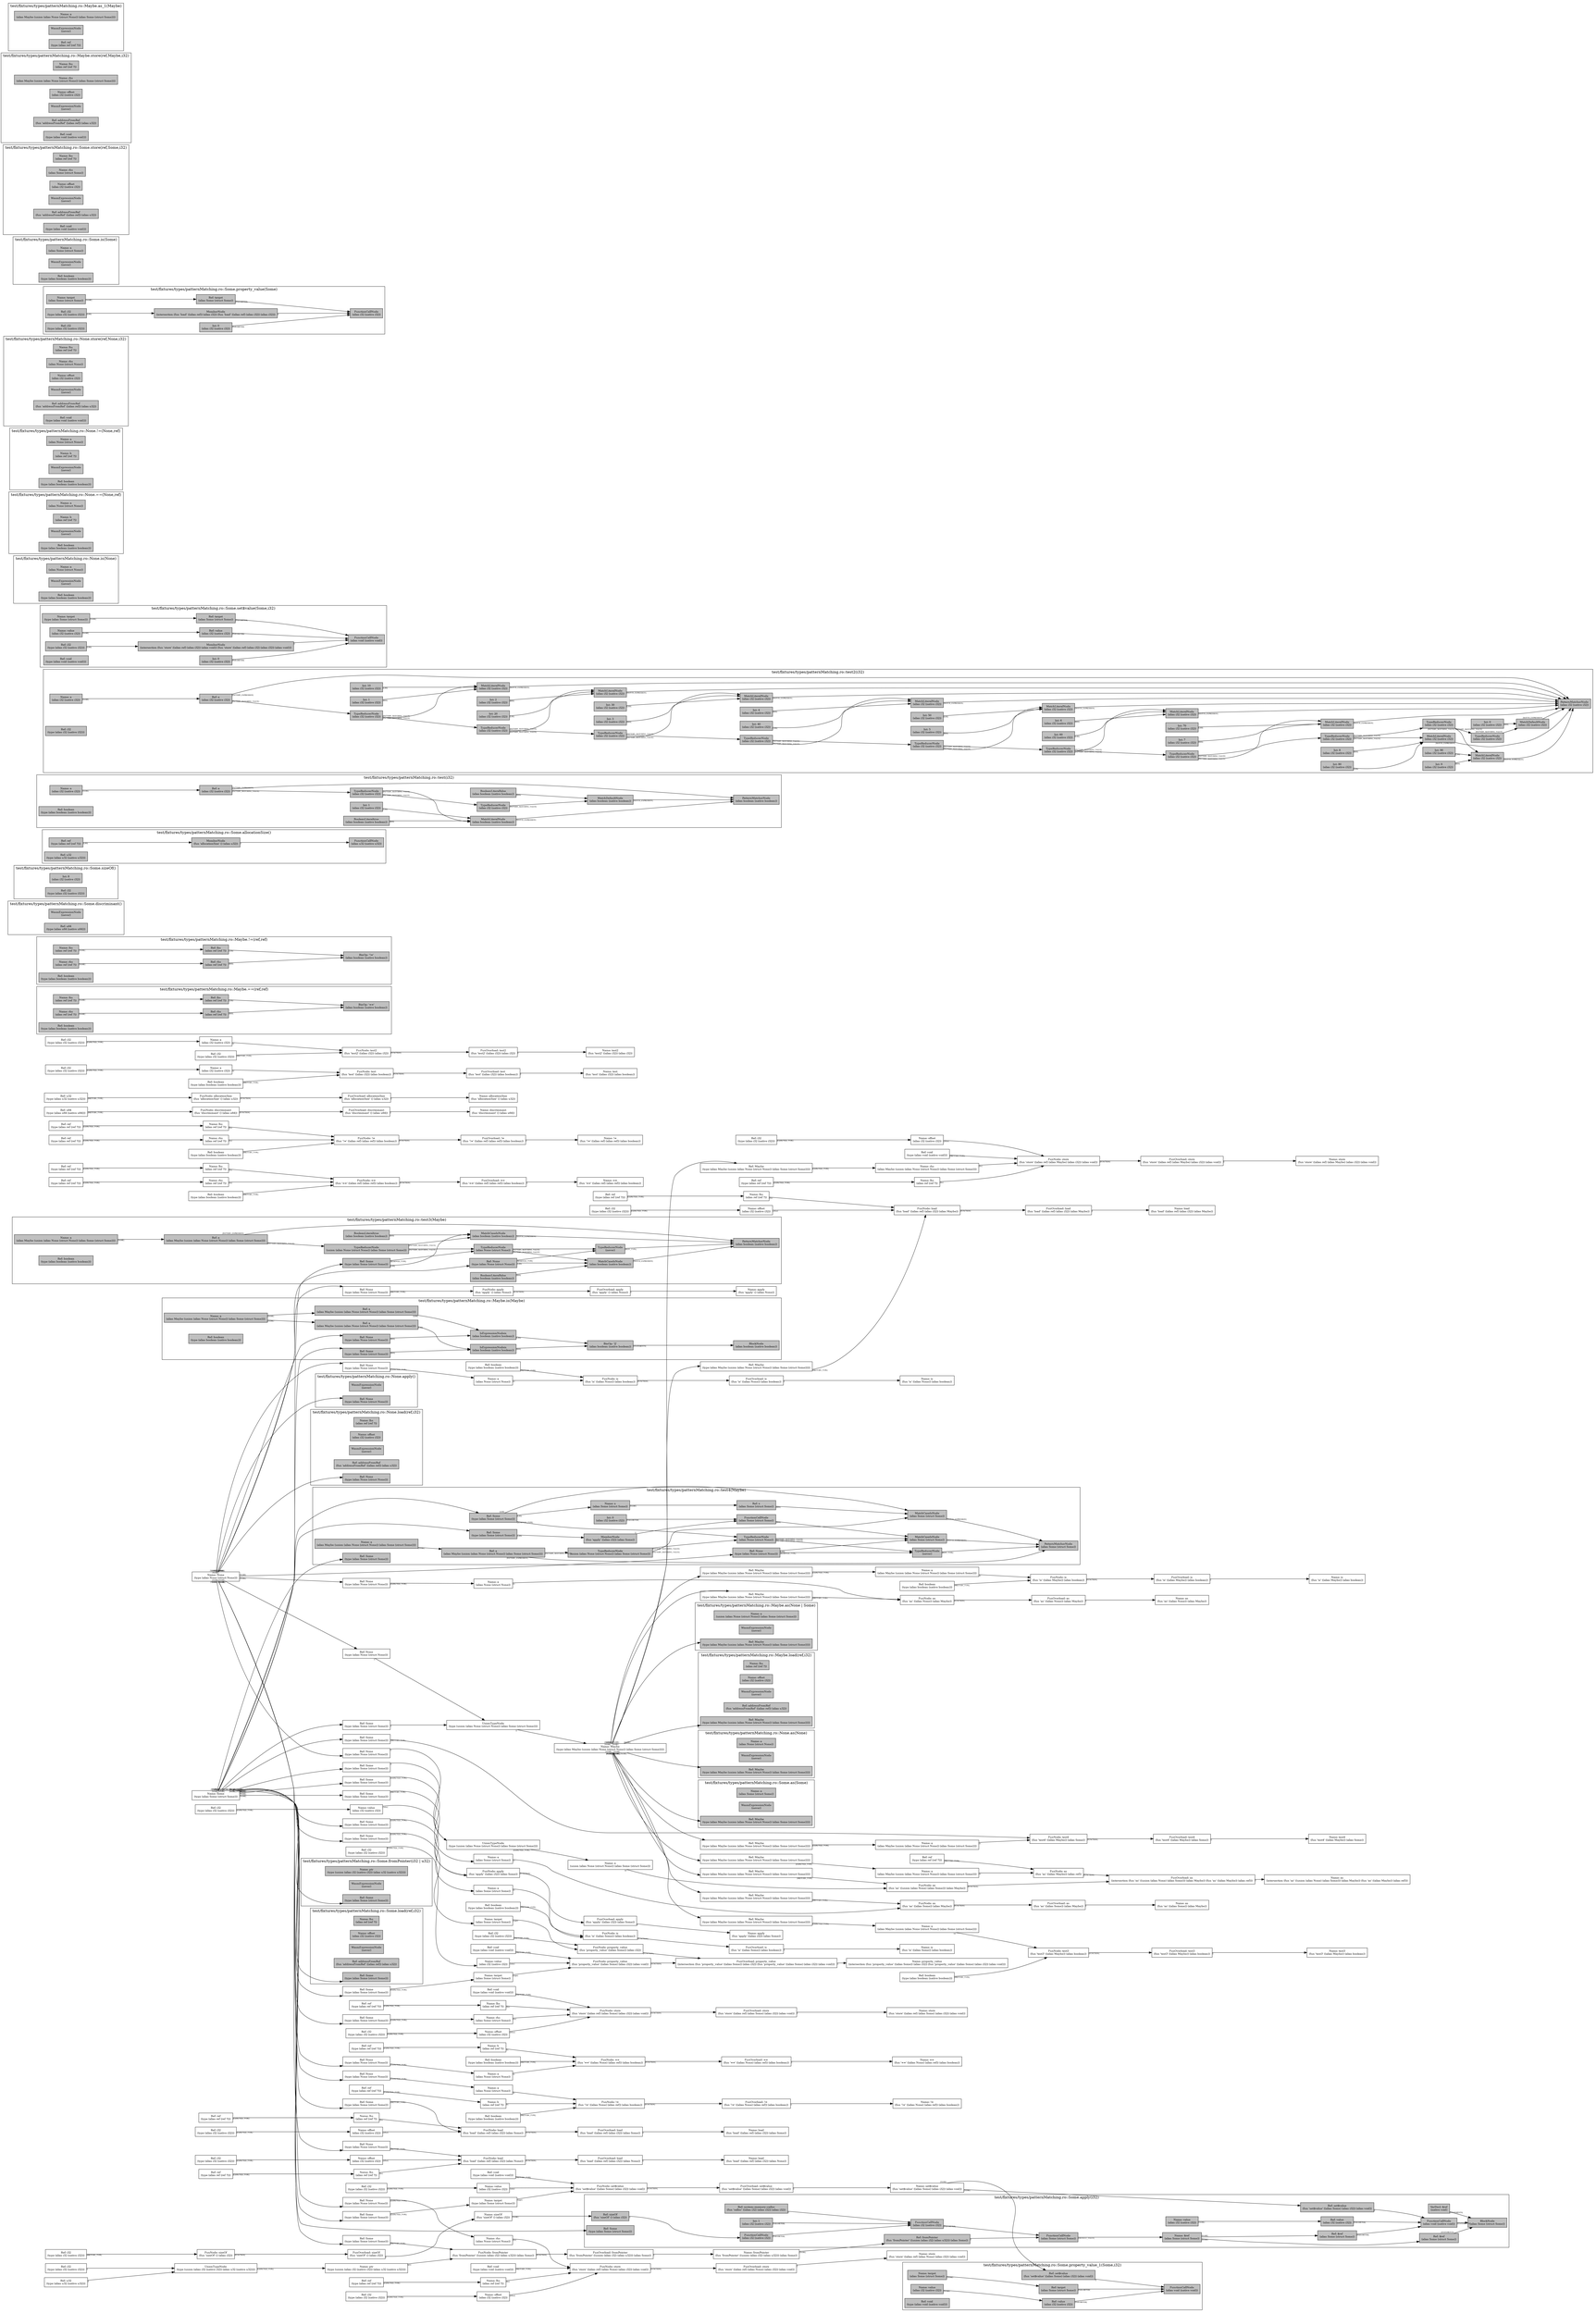 digraph Document {
  node [shape=box,fontsize=10]; rankdir=LR;
  1 [label="Name: Maybe\n(type (alias Maybe (union (alias None (struct None)) (alias Some (struct Some)))))", fillcolor=grey];
  2 [label="UnionTypeNode\n(type (union (alias None (struct None)) (alias Some (struct Some))))", fillcolor=grey];
  3 [label="Ref: None\n(type (alias None (struct None)))", fillcolor=grey];
  4 [label="Ref: Some\n(type (alias Some (struct Some)))", fillcolor=grey];
  5 [label="FunOverload: is\n(fun 'is' ((alias Maybe)) (alias boolean))", fillcolor=grey];
  6 [label="FunNode: is\n(fun 'is' ((alias Maybe)) (alias boolean))", fillcolor=grey];
  7 [label="Ref: Maybe\n(type (alias Maybe (union (alias None (struct None)) (alias Some (struct Some)))))", fillcolor=grey];
  8 [label="Name: a\n(alias Maybe (union (alias None (struct None)) (alias Some (struct Some))))", fillcolor=grey];
  9 [label="Ref: boolean\n(type (alias boolean (native boolean)))", fillcolor=grey];
  10 [label="Name: is\n(fun 'is' ((alias Maybe)) (alias boolean))", fillcolor=grey];
  11 [label="FunOverload: ==\n(fun '==' ((alias ref) (alias ref)) (alias boolean))", fillcolor=grey];
  12 [label="FunNode: ==\n(fun '==' ((alias ref) (alias ref)) (alias boolean))", fillcolor=grey];
  13 [label="Ref: ref\n(type (alias ref (ref ?)))", fillcolor=grey];
  14 [label="Name: lhs\n(alias ref (ref ?))", fillcolor=grey];
  15 [label="Ref: ref\n(type (alias ref (ref ?)))", fillcolor=grey];
  16 [label="Name: rhs\n(alias ref (ref ?))", fillcolor=grey];
  17 [label="Ref: boolean\n(type (alias boolean (native boolean)))", fillcolor=grey];
  18 [label="Name: ==\n(fun '==' ((alias ref) (alias ref)) (alias boolean))", fillcolor=grey];
  19 [label="FunOverload: !=\n(fun '!=' ((alias ref) (alias ref)) (alias boolean))", fillcolor=grey];
  20 [label="FunNode: !=\n(fun '!=' ((alias ref) (alias ref)) (alias boolean))", fillcolor=grey];
  21 [label="Ref: ref\n(type (alias ref (ref ?)))", fillcolor=grey];
  22 [label="Name: lhs\n(alias ref (ref ?))", fillcolor=grey];
  23 [label="Ref: ref\n(type (alias ref (ref ?)))", fillcolor=grey];
  24 [label="Name: rhs\n(alias ref (ref ?))", fillcolor=grey];
  25 [label="Ref: boolean\n(type (alias boolean (native boolean)))", fillcolor=grey];
  26 [label="Name: !=\n(fun '!=' ((alias ref) (alias ref)) (alias boolean))", fillcolor=grey];
  27 [label="FunOverload: store\n(fun 'store' ((alias ref) (alias Maybe) (alias i32)) (alias void))", fillcolor=grey];
  28 [label="FunNode: store\n(fun 'store' ((alias ref) (alias Maybe) (alias i32)) (alias void))", fillcolor=grey];
  29 [label="Ref: ref\n(type (alias ref (ref ?)))", fillcolor=grey];
  30 [label="Name: lhs\n(alias ref (ref ?))", fillcolor=grey];
  31 [label="Ref: Maybe\n(type (alias Maybe (union (alias None (struct None)) (alias Some (struct Some)))))", fillcolor=grey];
  32 [label="Name: rhs\n(alias Maybe (union (alias None (struct None)) (alias Some (struct Some))))", fillcolor=grey];
  33 [label="Ref: i32\n(type (alias i32 (native i32)))", fillcolor=grey];
  34 [label="Name: offset\n(alias i32 (native i32))", fillcolor=grey];
  35 [label="Ref: void\n(type (alias void (native void)))", fillcolor=grey];
  36 [label="Name: store\n(fun 'store' ((alias ref) (alias Maybe) (alias i32)) (alias void))", fillcolor=grey];
  37 [label="FunOverload: load\n(fun 'load' ((alias ref) (alias i32)) (alias Maybe))", fillcolor=grey];
  38 [label="FunNode: load\n(fun 'load' ((alias ref) (alias i32)) (alias Maybe))", fillcolor=grey];
  39 [label="Ref: ref\n(type (alias ref (ref ?)))", fillcolor=grey];
  40 [label="Name: lhs\n(alias ref (ref ?))", fillcolor=grey];
  41 [label="Ref: i32\n(type (alias i32 (native i32)))", fillcolor=grey];
  42 [label="Name: offset\n(alias i32 (native i32))", fillcolor=grey];
  43 [label="Ref: Maybe\n(type (alias Maybe (union (alias None (struct None)) (alias Some (struct Some)))))", fillcolor=grey];
  44 [label="Name: load\n(fun 'load' ((alias ref) (alias i32)) (alias Maybe))", fillcolor=grey];
  45 [label="FunOverload: as\n(fun 'as' ((alias None)) (alias Maybe))", fillcolor=grey];
  46 [label="FunNode: as\n(fun 'as' ((alias None)) (alias Maybe))", fillcolor=grey];
  47 [label="Ref: None\n(type (alias None (struct None)))", fillcolor=grey];
  48 [label="Name: a\n(alias None (struct None))", fillcolor=grey];
  49 [label="Ref: Maybe\n(type (alias Maybe (union (alias None (struct None)) (alias Some (struct Some)))))", fillcolor=grey];
  50 [label="Name: as\n(fun 'as' ((alias None)) (alias Maybe))", fillcolor=grey];
  51 [label="FunOverload: as\n(fun 'as' ((alias Some)) (alias Maybe))", fillcolor=grey];
  52 [label="FunNode: as\n(fun 'as' ((alias Some)) (alias Maybe))", fillcolor=grey];
  53 [label="Ref: Some\n(type (alias Some (struct Some)))", fillcolor=grey];
  54 [label="Name: a\n(alias Some (struct Some))", fillcolor=grey];
  55 [label="Ref: Maybe\n(type (alias Maybe (union (alias None (struct None)) (alias Some (struct Some)))))", fillcolor=grey];
  56 [label="Name: as\n(fun 'as' ((alias Some)) (alias Maybe))", fillcolor=grey];
  57 [label="FunOverload: as\n(intersection (fun 'as' ((union (alias None) (alias Some))) (alias Maybe)) (fun 'as' ((alias Maybe)) (alias ref)))", fillcolor=grey];
  58 [label="FunNode: as\n(fun 'as' ((union (alias None) (alias Some))) (alias Maybe))", fillcolor=grey];
  59 [label="UnionTypeNode\n(type (union (alias None (struct None)) (alias Some (struct Some))))", fillcolor=grey];
  60 [label="Ref: None\n(type (alias None (struct None)))", fillcolor=grey];
  61 [label="Ref: Some\n(type (alias Some (struct Some)))", fillcolor=grey];
  62 [label="Name: a\n(union (alias None (struct None)) (alias Some (struct Some)))", fillcolor=grey];
  63 [label="Ref: Maybe\n(type (alias Maybe (union (alias None (struct None)) (alias Some (struct Some)))))", fillcolor=grey];
  64 [label="FunNode: as\n(fun 'as' ((alias Maybe)) (alias ref))", fillcolor=grey];
  65 [label="Ref: Maybe\n(type (alias Maybe (union (alias None (struct None)) (alias Some (struct Some)))))", fillcolor=grey];
  66 [label="Name: a\n(alias Maybe (union (alias None (struct None)) (alias Some (struct Some))))", fillcolor=grey];
  67 [label="Ref: ref\n(type (alias ref (ref ?)))", fillcolor=grey];
  68 [label="Name: as\n(intersection (fun 'as' ((union (alias None) (alias Some))) (alias Maybe)) (fun 'as' ((alias Maybe)) (alias ref)))", fillcolor=grey];
  69 [label="Name: None\n(type (alias None (struct None)))", fillcolor=grey];
  70 [label="FunOverload: apply\n(fun 'apply' () (alias None))", fillcolor=grey];
  71 [label="FunNode: apply\n(fun 'apply' () (alias None))", fillcolor=grey];
  72 [label="Ref: None\n(type (alias None (struct None)))", fillcolor=grey];
  73 [label="Name: apply\n(fun 'apply' () (alias None))", fillcolor=grey];
  74 [label="FunOverload: is\n(fun 'is' ((alias None)) (alias boolean))", fillcolor=grey];
  75 [label="FunNode: is\n(fun 'is' ((alias None)) (alias boolean))", fillcolor=grey];
  76 [label="Ref: None\n(type (alias None (struct None)))", fillcolor=grey];
  77 [label="Name: a\n(alias None (struct None))", fillcolor=grey];
  78 [label="Ref: boolean\n(type (alias boolean (native boolean)))", fillcolor=grey];
  79 [label="Name: is\n(fun 'is' ((alias None)) (alias boolean))", fillcolor=grey];
  80 [label="FunOverload: ==\n(fun '==' ((alias None) (alias ref)) (alias boolean))", fillcolor=grey];
  81 [label="FunNode: ==\n(fun '==' ((alias None) (alias ref)) (alias boolean))", fillcolor=grey];
  82 [label="Ref: None\n(type (alias None (struct None)))", fillcolor=grey];
  83 [label="Name: a\n(alias None (struct None))", fillcolor=grey];
  84 [label="Ref: ref\n(type (alias ref (ref ?)))", fillcolor=grey];
  85 [label="Name: b\n(alias ref (ref ?))", fillcolor=grey];
  86 [label="Ref: boolean\n(type (alias boolean (native boolean)))", fillcolor=grey];
  87 [label="Name: ==\n(fun '==' ((alias None) (alias ref)) (alias boolean))", fillcolor=grey];
  88 [label="FunOverload: !=\n(fun '!=' ((alias None) (alias ref)) (alias boolean))", fillcolor=grey];
  89 [label="FunNode: !=\n(fun '!=' ((alias None) (alias ref)) (alias boolean))", fillcolor=grey];
  90 [label="Ref: None\n(type (alias None (struct None)))", fillcolor=grey];
  91 [label="Name: a\n(alias None (struct None))", fillcolor=grey];
  92 [label="Ref: ref\n(type (alias ref (ref ?)))", fillcolor=grey];
  93 [label="Name: b\n(alias ref (ref ?))", fillcolor=grey];
  94 [label="Ref: boolean\n(type (alias boolean (native boolean)))", fillcolor=grey];
  95 [label="Name: !=\n(fun '!=' ((alias None) (alias ref)) (alias boolean))", fillcolor=grey];
  96 [label="FunOverload: store\n(fun 'store' ((alias ref) (alias None) (alias i32)) (alias void))", fillcolor=grey];
  97 [label="FunNode: store\n(fun 'store' ((alias ref) (alias None) (alias i32)) (alias void))", fillcolor=grey];
  98 [label="Ref: ref\n(type (alias ref (ref ?)))", fillcolor=grey];
  99 [label="Name: lhs\n(alias ref (ref ?))", fillcolor=grey];
  100 [label="Ref: None\n(type (alias None (struct None)))", fillcolor=grey];
  101 [label="Name: rhs\n(alias None (struct None))", fillcolor=grey];
  102 [label="Ref: i32\n(type (alias i32 (native i32)))", fillcolor=grey];
  103 [label="Name: offset\n(alias i32 (native i32))", fillcolor=grey];
  104 [label="Ref: void\n(type (alias void (native void)))", fillcolor=grey];
  105 [label="Name: store\n(fun 'store' ((alias ref) (alias None) (alias i32)) (alias void))", fillcolor=grey];
  106 [label="FunOverload: load\n(fun 'load' ((alias ref) (alias i32)) (alias None))", fillcolor=grey];
  107 [label="FunNode: load\n(fun 'load' ((alias ref) (alias i32)) (alias None))", fillcolor=grey];
  108 [label="Ref: ref\n(type (alias ref (ref ?)))", fillcolor=grey];
  109 [label="Name: lhs\n(alias ref (ref ?))", fillcolor=grey];
  110 [label="Ref: i32\n(type (alias i32 (native i32)))", fillcolor=grey];
  111 [label="Name: offset\n(alias i32 (native i32))", fillcolor=grey];
  112 [label="Ref: None\n(type (alias None (struct None)))", fillcolor=grey];
  113 [label="Name: load\n(fun 'load' ((alias ref) (alias i32)) (alias None))", fillcolor=grey];
  114 [label="Name: Some\n(type (alias Some (struct Some)))", fillcolor=grey];
  115 [label="FunOverload: discriminant\n(fun 'discriminant' () (alias u64))", fillcolor=grey];
  116 [label="FunNode: discriminant\n(fun 'discriminant' () (alias u64))", fillcolor=grey];
  117 [label="Ref: u64\n(type (alias u64 (native u64)))", fillcolor=grey];
  118 [label="Name: discriminant\n(fun 'discriminant' () (alias u64))", fillcolor=grey];
  119 [label="FunOverload: sizeOf\n(fun 'sizeOf' () (alias i32))", fillcolor=grey];
  120 [label="FunNode: sizeOf\n(fun 'sizeOf' () (alias i32))", fillcolor=grey];
  121 [label="Ref: i32\n(type (alias i32 (native i32)))", fillcolor=grey];
  122 [label="Name: sizeOf\n(fun 'sizeOf' () (alias i32))", fillcolor=grey];
  123 [label="FunOverload: allocationSize\n(fun 'allocationSize' () (alias u32))", fillcolor=grey];
  124 [label="FunNode: allocationSize\n(fun 'allocationSize' () (alias u32))", fillcolor=grey];
  125 [label="Ref: u32\n(type (alias u32 (native u32)))", fillcolor=grey];
  126 [label="Name: allocationSize\n(fun 'allocationSize' () (alias u32))", fillcolor=grey];
  127 [label="FunOverload: apply\n(fun 'apply' ((alias i32)) (alias Some))", fillcolor=grey];
  128 [label="FunNode: apply\n(fun 'apply' ((alias i32)) (alias Some))", fillcolor=grey];
  129 [label="Ref: i32\n(type (alias i32 (native i32)))", fillcolor=grey];
  130 [label="Name: value\n(alias i32 (native i32))", fillcolor=grey];
  131 [label="Ref: Some\n(type (alias Some (struct Some)))", fillcolor=grey];
  132 [label="Name: apply\n(fun 'apply' ((alias i32)) (alias Some))", fillcolor=grey];
  133 [label="FunOverload: fromPointer\n(fun 'fromPointer' ((union (alias i32) (alias u32))) (alias Some))", fillcolor=grey];
  134 [label="FunNode: fromPointer\n(fun 'fromPointer' ((union (alias i32) (alias u32))) (alias Some))", fillcolor=grey];
  135 [label="UnionTypeNode\n(type (union (alias i32 (native i32)) (alias u32 (native u32))))", fillcolor=grey];
  136 [label="Ref: i32\n(type (alias i32 (native i32)))", fillcolor=grey];
  137 [label="Ref: u32\n(type (alias u32 (native u32)))", fillcolor=grey];
  138 [label="Name: ptr\n(type (union (alias i32 (native i32)) (alias u32 (native u32))))", fillcolor=grey];
  139 [label="Ref: Some\n(type (alias Some (struct Some)))", fillcolor=grey];
  140 [label="Name: fromPointer\n(fun 'fromPointer' ((union (alias i32) (alias u32))) (alias Some))", fillcolor=grey];
  141 [label="FunOverload: property_value\n(intersection (fun 'property_value' ((alias Some)) (alias i32)) (fun 'property_value' ((alias Some) (alias i32)) (alias void)))", fillcolor=grey];
  142 [label="FunNode: property_value\n(fun 'property_value' ((alias Some)) (alias i32))", fillcolor=grey];
  143 [label="Ref: Some\n(type (alias Some (struct Some)))", fillcolor=grey];
  144 [label="Name: target\n(alias Some (struct Some))", fillcolor=grey];
  145 [label="Ref: i32\n(type (alias i32 (native i32)))", fillcolor=grey];
  146 [label="FunNode: property_value\n(fun 'property_value' ((alias Some) (alias i32)) (alias void))", fillcolor=grey];
  147 [label="Ref: Some\n(type (alias Some (struct Some)))", fillcolor=grey];
  148 [label="Name: target\n(alias Some (struct Some))", fillcolor=grey];
  149 [label="Ref: i32\n(type (alias i32 (native i32)))", fillcolor=grey];
  150 [label="Name: value\n(alias i32 (native i32))", fillcolor=grey];
  151 [label="Ref: void\n(type (alias void (native void)))", fillcolor=grey];
  152 [label="Name: property_value\n(intersection (fun 'property_value' ((alias Some)) (alias i32)) (fun 'property_value' ((alias Some) (alias i32)) (alias void)))", fillcolor=grey];
  153 [label="FunOverload: set$value\n(fun 'set$value' ((alias Some) (alias i32)) (alias void))", fillcolor=grey];
  154 [label="FunNode: set$value\n(fun 'set$value' ((alias Some) (alias i32)) (alias void))", fillcolor=grey];
  155 [label="Ref: Some\n(type (alias Some (struct Some)))", fillcolor=grey];
  156 [label="Name: target\n(type (alias Some (struct Some)))", fillcolor=grey];
  157 [label="Ref: i32\n(type (alias i32 (native i32)))", fillcolor=grey];
  158 [label="Name: value\n(alias i32 (native i32))", fillcolor=grey];
  159 [label="Ref: void\n(type (alias void (native void)))", fillcolor=grey];
  160 [label="Name: set$value\n(fun 'set$value' ((alias Some) (alias i32)) (alias void))", fillcolor=grey];
  161 [label="FunOverload: is\n(fun 'is' ((alias Some)) (alias boolean))", fillcolor=grey];
  162 [label="FunNode: is\n(fun 'is' ((alias Some)) (alias boolean))", fillcolor=grey];
  163 [label="Ref: Some\n(type (alias Some (struct Some)))", fillcolor=grey];
  164 [label="Name: a\n(alias Some (struct Some))", fillcolor=grey];
  165 [label="Ref: boolean\n(type (alias boolean (native boolean)))", fillcolor=grey];
  166 [label="Name: is\n(fun 'is' ((alias Some)) (alias boolean))", fillcolor=grey];
  167 [label="FunOverload: store\n(fun 'store' ((alias ref) (alias Some) (alias i32)) (alias void))", fillcolor=grey];
  168 [label="FunNode: store\n(fun 'store' ((alias ref) (alias Some) (alias i32)) (alias void))", fillcolor=grey];
  169 [label="Ref: ref\n(type (alias ref (ref ?)))", fillcolor=grey];
  170 [label="Name: lhs\n(alias ref (ref ?))", fillcolor=grey];
  171 [label="Ref: Some\n(type (alias Some (struct Some)))", fillcolor=grey];
  172 [label="Name: rhs\n(alias Some (struct Some))", fillcolor=grey];
  173 [label="Ref: i32\n(type (alias i32 (native i32)))", fillcolor=grey];
  174 [label="Name: offset\n(alias i32 (native i32))", fillcolor=grey];
  175 [label="Ref: void\n(type (alias void (native void)))", fillcolor=grey];
  176 [label="Name: store\n(fun 'store' ((alias ref) (alias Some) (alias i32)) (alias void))", fillcolor=grey];
  177 [label="FunOverload: load\n(fun 'load' ((alias ref) (alias i32)) (alias Some))", fillcolor=grey];
  178 [label="FunNode: load\n(fun 'load' ((alias ref) (alias i32)) (alias Some))", fillcolor=grey];
  179 [label="Ref: ref\n(type (alias ref (ref ?)))", fillcolor=grey];
  180 [label="Name: lhs\n(alias ref (ref ?))", fillcolor=grey];
  181 [label="Ref: i32\n(type (alias i32 (native i32)))", fillcolor=grey];
  182 [label="Name: offset\n(alias i32 (native i32))", fillcolor=grey];
  183 [label="Ref: Some\n(type (alias Some (struct Some)))", fillcolor=grey];
  184 [label="Name: load\n(fun 'load' ((alias ref) (alias i32)) (alias Some))", fillcolor=grey];
  185 [label="FunOverload: test\n(fun 'test' ((alias i32)) (alias boolean))", fillcolor=grey];
  186 [label="FunNode: test\n(fun 'test' ((alias i32)) (alias boolean))", fillcolor=grey];
  187 [label="Ref: i32\n(type (alias i32 (native i32)))", fillcolor=grey];
  188 [label="Name: a\n(alias i32 (native i32))", fillcolor=grey];
  189 [label="Ref: boolean\n(type (alias boolean (native boolean)))", fillcolor=grey];
  190 [label="Name: test\n(fun 'test' ((alias i32)) (alias boolean))", fillcolor=grey];
  191 [label="FunOverload: test2\n(fun 'test2' ((alias i32)) (alias i32))", fillcolor=grey];
  192 [label="FunNode: test2\n(fun 'test2' ((alias i32)) (alias i32))", fillcolor=grey];
  193 [label="Ref: i32\n(type (alias i32 (native i32)))", fillcolor=grey];
  194 [label="Name: a\n(alias i32 (native i32))", fillcolor=grey];
  195 [label="Ref: i32\n(type (alias i32 (native i32)))", fillcolor=grey];
  196 [label="Name: test2\n(fun 'test2' ((alias i32)) (alias i32))", fillcolor=grey];
  197 [label="FunOverload: test3\n(fun 'test3' ((alias Maybe)) (alias boolean))", fillcolor=grey];
  198 [label="FunNode: test3\n(fun 'test3' ((alias Maybe)) (alias boolean))", fillcolor=grey];
  199 [label="Ref: Maybe\n(type (alias Maybe (union (alias None (struct None)) (alias Some (struct Some)))))", fillcolor=grey];
  200 [label="Name: a\n(alias Maybe (union (alias None (struct None)) (alias Some (struct Some))))", fillcolor=grey];
  201 [label="Ref: boolean\n(type (alias boolean (native boolean)))", fillcolor=grey];
  202 [label="Name: test3\n(fun 'test3' ((alias Maybe)) (alias boolean))", fillcolor=grey];
  203 [label="FunOverload: test4\n(fun 'test4' ((alias Maybe)) (alias Some))", fillcolor=grey];
  204 [label="FunNode: test4\n(fun 'test4' ((alias Maybe)) (alias Some))", fillcolor=grey];
  205 [label="Ref: Maybe\n(type (alias Maybe (union (alias None (struct None)) (alias Some (struct Some)))))", fillcolor=grey];
  206 [label="Name: a\n(alias Maybe (union (alias None (struct None)) (alias Some (struct Some))))", fillcolor=grey];
  207 [label="Ref: Some\n(type (alias Some (struct Some)))", fillcolor=grey];
  208 [label="Name: test4\n(fun 'test4' ((alias Maybe)) (alias Some))", fillcolor=grey];
  subgraph cluster0 { rankdir=TB;
    node [style=filled, fillcolor=grey];
    209 [label="Name: lhs\n(alias ref (ref ?))", fillcolor=grey];
    210 [label="Name: rhs\n(alias ref (ref ?))", fillcolor=grey];
    211 [label="BinOp: '=='\n(alias boolean (native boolean))", fillcolor=grey];
    212 [label="Ref: lhs\n(alias ref (ref ?))", fillcolor=grey];
    213 [label="Ref: rhs\n(alias ref (ref ?))", fillcolor=grey];
    214 [label="Ref: boolean\n(type (alias boolean (native boolean)))", fillcolor=grey];
    209 -> 212[taillabel="[NAME]" fontname="times" fontsize = 7 color="black" ];
    210 -> 213[taillabel="[NAME]" fontname="times" fontsize = 7 color="black" ];
    212 -> 211[taillabel="[LHS]" fontname="times" fontsize = 7 color="black" ];
    213 -> 211[taillabel="[RHS]" fontname="times" fontsize = 7 color="black" ];
  label="test/fixtures/types/patternMatching.ro::Maybe.==(ref,ref)";
}
  subgraph cluster1 { rankdir=TB;
    node [style=filled, fillcolor=grey];
    215 [label="Name: lhs\n(alias ref (ref ?))", fillcolor=grey];
    216 [label="Name: rhs\n(alias ref (ref ?))", fillcolor=grey];
    217 [label="BinOp: '!='\n(alias boolean (native boolean))", fillcolor=grey];
    218 [label="Ref: lhs\n(alias ref (ref ?))", fillcolor=grey];
    219 [label="Ref: rhs\n(alias ref (ref ?))", fillcolor=grey];
    220 [label="Ref: boolean\n(type (alias boolean (native boolean)))", fillcolor=grey];
    215 -> 218[taillabel="[NAME]" fontname="times" fontsize = 7 color="black" ];
    216 -> 219[taillabel="[NAME]" fontname="times" fontsize = 7 color="black" ];
    218 -> 217[taillabel="[LHS]" fontname="times" fontsize = 7 color="black" ];
    219 -> 217[taillabel="[RHS]" fontname="times" fontsize = 7 color="black" ];
  label="test/fixtures/types/patternMatching.ro::Maybe.!=(ref,ref)";
}
  subgraph cluster2 { rankdir=TB;
    node [style=filled, fillcolor=grey];
    221 [label="WasmExpressionNode\n(never)", fillcolor=grey];
    222 [label="Ref: u64\n(type (alias u64 (native u64)))", fillcolor=grey];
  label="test/fixtures/types/patternMatching.ro::Some.discriminant()";
}
  subgraph cluster3 { rankdir=TB;
    node [style=filled, fillcolor=grey];
    223 [label="Int: 8\n(alias i32 (native i32))", fillcolor=grey];
    224 [label="Ref: i32\n(type (alias i32 (native i32)))", fillcolor=grey];
  label="test/fixtures/types/patternMatching.ro::Some.sizeOf()";
}
  subgraph cluster4 { rankdir=TB;
    node [style=filled, fillcolor=grey];
    225 [label="FunctionCallNode\n(alias u32 (native u32))", fillcolor=grey];
    226 [label="MemberNode\n(fun 'allocationSize' () (alias u32))", fillcolor=grey];
    227 [label="Ref: ref\n(type (alias ref (ref ?)))", fillcolor=grey];
    228 [label="Ref: u32\n(type (alias u32 (native u32)))", fillcolor=grey];
    226 -> 225[taillabel="[]" fontname="times" fontsize = 7 color="black" ];
    227 -> 226[taillabel="[LHS]" fontname="times" fontsize = 7 color="black" ];
  label="test/fixtures/types/patternMatching.ro::Some.allocationSize()";
}
  subgraph cluster5 { rankdir=TB;
    node [style=filled, fillcolor=grey];
    229 [label="Name: a\n(alias i32 (native i32))", fillcolor=grey];
    230 [label="PatternMatcherNode\n(alias boolean (native boolean))", fillcolor=grey];
    231 [label="Ref: a\n(alias i32 (native i32))", fillcolor=grey];
    232 [label="MatchLiteralNode\n(alias boolean (native boolean))", fillcolor=grey];
    233 [label="Int: 1\n(alias i32 (native i32))", fillcolor=grey];
    234 [label="BooleanLiteraltrue\n(alias boolean (native boolean))", fillcolor=grey];
    235 [label="TypeReducerNode\n(alias i32 (native i32))", fillcolor=grey];
    236 [label="MatchDefaultNode\n(alias boolean (native boolean))", fillcolor=grey];
    237 [label="BooleanLiteralfalse\n(alias boolean (native boolean))", fillcolor=grey];
    238 [label="TypeReducerNode\n(alias i32 (native i32))", fillcolor=grey];
    239 [label="Ref: boolean\n(type (alias boolean (native boolean)))", fillcolor=grey];
    229 -> 231[taillabel="[NAME]" fontname="times" fontsize = 7 color="black" ];
    231 -> 230[taillabel="[PATTERN_EXPRESSION]" fontname="times" fontsize = 7 color="black" ];
    231 -> 235[taillabel="[PATTERN_MATCHING_VALUE]" fontname="times" fontsize = 7 color="black" ];
    232 -> 230[taillabel="[MATCH_EXPRESSION]" fontname="times" fontsize = 7 color="black" ];
    233 -> 232[taillabel="[LHS]" fontname="times" fontsize = 7 color="black" ];
    234 -> 232[taillabel="[RHS]" fontname="times" fontsize = 7 color="black" ];
    235 -> 232[taillabel="[PATTERN_MATCHING_VALUE]" fontname="times" fontsize = 7 color="black" ];
    235 -> 238[taillabel="[PATTERN_MATCHING_VALUE]" fontname="times" fontsize = 7 color="black" ];
    236 -> 230[taillabel="[MATCH_EXPRESSION]" fontname="times" fontsize = 7 color="black" ];
    237 -> 236[taillabel="[RHS]" fontname="times" fontsize = 7 color="black" ];
    238 -> 236[taillabel="[PATTERN_MATCHING_VALUE]" fontname="times" fontsize = 7 color="black" ];
  label="test/fixtures/types/patternMatching.ro::test(i32)";
}
  subgraph cluster6 { rankdir=TB;
    node [style=filled, fillcolor=grey];
    240 [label="Name: a\n(alias i32 (native i32))", fillcolor=grey];
    241 [label="PatternMatcherNode\n(alias i32 (native i32))", fillcolor=grey];
    242 [label="Ref: a\n(alias i32 (native i32))", fillcolor=grey];
    243 [label="MatchLiteralNode\n(alias i32 (native i32))", fillcolor=grey];
    244 [label="Int: 10\n(alias i32 (native i32))", fillcolor=grey];
    245 [label="Int: 1\n(alias i32 (native i32))", fillcolor=grey];
    246 [label="TypeReducerNode\n(alias i32 (native i32))", fillcolor=grey];
    247 [label="MatchLiteralNode\n(alias i32 (native i32))", fillcolor=grey];
    248 [label="Int: 20\n(alias i32 (native i32))", fillcolor=grey];
    249 [label="Int: 2\n(alias i32 (native i32))", fillcolor=grey];
    250 [label="TypeReducerNode\n(alias i32 (native i32))", fillcolor=grey];
    251 [label="MatchLiteralNode\n(alias i32 (native i32))", fillcolor=grey];
    252 [label="Int: 30\n(alias i32 (native i32))", fillcolor=grey];
    253 [label="Int: 3\n(alias i32 (native i32))", fillcolor=grey];
    254 [label="TypeReducerNode\n(alias i32 (native i32))", fillcolor=grey];
    255 [label="MatchLiteralNode\n(alias i32 (native i32))", fillcolor=grey];
    256 [label="Int: 40\n(alias i32 (native i32))", fillcolor=grey];
    257 [label="Int: 4\n(alias i32 (native i32))", fillcolor=grey];
    258 [label="TypeReducerNode\n(alias i32 (native i32))", fillcolor=grey];
    259 [label="MatchLiteralNode\n(alias i32 (native i32))", fillcolor=grey];
    260 [label="Int: 50\n(alias i32 (native i32))", fillcolor=grey];
    261 [label="Int: 5\n(alias i32 (native i32))", fillcolor=grey];
    262 [label="TypeReducerNode\n(alias i32 (native i32))", fillcolor=grey];
    263 [label="MatchLiteralNode\n(alias i32 (native i32))", fillcolor=grey];
    264 [label="Int: 60\n(alias i32 (native i32))", fillcolor=grey];
    265 [label="Int: 6\n(alias i32 (native i32))", fillcolor=grey];
    266 [label="TypeReducerNode\n(alias i32 (native i32))", fillcolor=grey];
    267 [label="MatchLiteralNode\n(alias i32 (native i32))", fillcolor=grey];
    268 [label="Int: 70\n(alias i32 (native i32))", fillcolor=grey];
    269 [label="Int: 7\n(alias i32 (native i32))", fillcolor=grey];
    270 [label="TypeReducerNode\n(alias i32 (native i32))", fillcolor=grey];
    271 [label="MatchLiteralNode\n(alias i32 (native i32))", fillcolor=grey];
    272 [label="Int: 80\n(alias i32 (native i32))", fillcolor=grey];
    273 [label="Int: 8\n(alias i32 (native i32))", fillcolor=grey];
    274 [label="TypeReducerNode\n(alias i32 (native i32))", fillcolor=grey];
    275 [label="MatchLiteralNode\n(alias i32 (native i32))", fillcolor=grey];
    276 [label="Int: 90\n(alias i32 (native i32))", fillcolor=grey];
    277 [label="Int: 9\n(alias i32 (native i32))", fillcolor=grey];
    278 [label="TypeReducerNode\n(alias i32 (native i32))", fillcolor=grey];
    279 [label="MatchDefaultNode\n(alias i32 (native i32))", fillcolor=grey];
    280 [label="Int: 0\n(alias i32 (native i32))", fillcolor=grey];
    281 [label="TypeReducerNode\n(alias i32 (native i32))", fillcolor=grey];
    282 [label="Ref: i32\n(type (alias i32 (native i32)))", fillcolor=grey];
    240 -> 242[taillabel="[NAME]" fontname="times" fontsize = 7 color="black" ];
    242 -> 241[taillabel="[PATTERN_EXPRESSION]" fontname="times" fontsize = 7 color="black" ];
    242 -> 246[taillabel="[PATTERN_MATCHING_VALUE]" fontname="times" fontsize = 7 color="black" ];
    243 -> 241[taillabel="[MATCH_EXPRESSION]" fontname="times" fontsize = 7 color="black" ];
    244 -> 243[taillabel="[LHS]" fontname="times" fontsize = 7 color="black" ];
    245 -> 243[taillabel="[RHS]" fontname="times" fontsize = 7 color="black" ];
    246 -> 243[taillabel="[PATTERN_MATCHING_VALUE]" fontname="times" fontsize = 7 color="black" ];
    246 -> 250[taillabel="[PATTERN_MATCHING_VALUE]" fontname="times" fontsize = 7 color="black" ];
    247 -> 241[taillabel="[MATCH_EXPRESSION]" fontname="times" fontsize = 7 color="black" ];
    248 -> 247[taillabel="[LHS]" fontname="times" fontsize = 7 color="black" ];
    249 -> 247[taillabel="[RHS]" fontname="times" fontsize = 7 color="black" ];
    250 -> 247[taillabel="[PATTERN_MATCHING_VALUE]" fontname="times" fontsize = 7 color="black" ];
    250 -> 254[taillabel="[PATTERN_MATCHING_VALUE]" fontname="times" fontsize = 7 color="black" ];
    251 -> 241[taillabel="[MATCH_EXPRESSION]" fontname="times" fontsize = 7 color="black" ];
    252 -> 251[taillabel="[LHS]" fontname="times" fontsize = 7 color="black" ];
    253 -> 251[taillabel="[RHS]" fontname="times" fontsize = 7 color="black" ];
    254 -> 251[taillabel="[PATTERN_MATCHING_VALUE]" fontname="times" fontsize = 7 color="black" ];
    254 -> 258[taillabel="[PATTERN_MATCHING_VALUE]" fontname="times" fontsize = 7 color="black" ];
    255 -> 241[taillabel="[MATCH_EXPRESSION]" fontname="times" fontsize = 7 color="black" ];
    256 -> 255[taillabel="[LHS]" fontname="times" fontsize = 7 color="black" ];
    257 -> 255[taillabel="[RHS]" fontname="times" fontsize = 7 color="black" ];
    258 -> 255[taillabel="[PATTERN_MATCHING_VALUE]" fontname="times" fontsize = 7 color="black" ];
    258 -> 262[taillabel="[PATTERN_MATCHING_VALUE]" fontname="times" fontsize = 7 color="black" ];
    259 -> 241[taillabel="[MATCH_EXPRESSION]" fontname="times" fontsize = 7 color="black" ];
    260 -> 259[taillabel="[LHS]" fontname="times" fontsize = 7 color="black" ];
    261 -> 259[taillabel="[RHS]" fontname="times" fontsize = 7 color="black" ];
    262 -> 259[taillabel="[PATTERN_MATCHING_VALUE]" fontname="times" fontsize = 7 color="black" ];
    262 -> 266[taillabel="[PATTERN_MATCHING_VALUE]" fontname="times" fontsize = 7 color="black" ];
    263 -> 241[taillabel="[MATCH_EXPRESSION]" fontname="times" fontsize = 7 color="black" ];
    264 -> 263[taillabel="[LHS]" fontname="times" fontsize = 7 color="black" ];
    265 -> 263[taillabel="[RHS]" fontname="times" fontsize = 7 color="black" ];
    266 -> 263[taillabel="[PATTERN_MATCHING_VALUE]" fontname="times" fontsize = 7 color="black" ];
    266 -> 270[taillabel="[PATTERN_MATCHING_VALUE]" fontname="times" fontsize = 7 color="black" ];
    267 -> 241[taillabel="[MATCH_EXPRESSION]" fontname="times" fontsize = 7 color="black" ];
    268 -> 267[taillabel="[LHS]" fontname="times" fontsize = 7 color="black" ];
    269 -> 267[taillabel="[RHS]" fontname="times" fontsize = 7 color="black" ];
    270 -> 267[taillabel="[PATTERN_MATCHING_VALUE]" fontname="times" fontsize = 7 color="black" ];
    270 -> 274[taillabel="[PATTERN_MATCHING_VALUE]" fontname="times" fontsize = 7 color="black" ];
    271 -> 241[taillabel="[MATCH_EXPRESSION]" fontname="times" fontsize = 7 color="black" ];
    272 -> 271[taillabel="[LHS]" fontname="times" fontsize = 7 color="black" ];
    273 -> 271[taillabel="[RHS]" fontname="times" fontsize = 7 color="black" ];
    274 -> 271[taillabel="[PATTERN_MATCHING_VALUE]" fontname="times" fontsize = 7 color="black" ];
    274 -> 278[taillabel="[PATTERN_MATCHING_VALUE]" fontname="times" fontsize = 7 color="black" ];
    275 -> 241[taillabel="[MATCH_EXPRESSION]" fontname="times" fontsize = 7 color="black" ];
    276 -> 275[taillabel="[LHS]" fontname="times" fontsize = 7 color="black" ];
    277 -> 275[taillabel="[RHS]" fontname="times" fontsize = 7 color="black" ];
    278 -> 275[taillabel="[PATTERN_MATCHING_VALUE]" fontname="times" fontsize = 7 color="black" ];
    278 -> 281[taillabel="[PATTERN_MATCHING_VALUE]" fontname="times" fontsize = 7 color="black" ];
    279 -> 241[taillabel="[MATCH_EXPRESSION]" fontname="times" fontsize = 7 color="black" ];
    280 -> 279[taillabel="[RHS]" fontname="times" fontsize = 7 color="black" ];
    281 -> 279[taillabel="[PATTERN_MATCHING_VALUE]" fontname="times" fontsize = 7 color="black" ];
  label="test/fixtures/types/patternMatching.ro::test2(i32)";
}
  subgraph cluster7 { rankdir=TB;
    node [style=filled, fillcolor=grey];
    283 [label="WasmExpressionNode\n(never)", fillcolor=grey];
    284 [label="Ref: None\n(type (alias None (struct None)))", fillcolor=grey];
  label="test/fixtures/types/patternMatching.ro::None.apply()";
}
  subgraph cluster8 { rankdir=TB;
    node [style=filled, fillcolor=grey];
    285 [label="Name: lhs\n(alias ref (ref ?))", fillcolor=grey];
    286 [label="Name: offset\n(alias i32 (native i32))", fillcolor=grey];
    287 [label="WasmExpressionNode\n(never)", fillcolor=grey];
    288 [label="Ref: addressFromRef\n(fun 'addressFromRef' ((alias ref)) (alias u32))", fillcolor=grey];
    289 [label="Ref: None\n(type (alias None (struct None)))", fillcolor=grey];
  label="test/fixtures/types/patternMatching.ro::None.load(ref,i32)";
}
  subgraph cluster9 { rankdir=TB;
    node [style=filled, fillcolor=grey];
    290 [label="Name: value\n(alias i32 (native i32))", fillcolor=grey];
    291 [label="BlockNode\n(alias Some (struct Some))", fillcolor=grey];
    292 [label="VarDecl: $ref\n(native void)", fillcolor=grey];
    293 [label="Name: $ref\n(alias Some (struct Some))", fillcolor=grey];
    294 [label="FunctionCallNode\n(alias Some (struct Some))", fillcolor=grey];
    295 [label="Ref: fromPointer\n(fun 'fromPointer' ((union (alias i32) (alias u32))) (alias Some))", fillcolor=grey];
    296 [label="FunctionCallNode\n(alias i32 (native i32))", fillcolor=grey];
    297 [label="Ref: system::memory::calloc\n(fun 'calloc' ((alias i32) (alias i32)) (alias i32))", fillcolor=grey];
    298 [label="Int: 1\n(alias i32 (native i32))", fillcolor=grey];
    299 [label="FunctionCallNode\n(alias i32 (native i32))", fillcolor=grey];
    300 [label="Ref: sizeOf\n(fun 'sizeOf' () (alias i32))", fillcolor=grey];
    301 [label="FunctionCallNode\n(alias void (native void))", fillcolor=grey];
    302 [label="Ref: set$value\n(fun 'set$value' ((alias Some) (alias i32)) (alias void))", fillcolor=grey];
    303 [label="Ref: $ref\n(alias Some (struct Some))", fillcolor=grey];
    304 [label="Ref: value\n(alias i32 (native i32))", fillcolor=grey];
    305 [label="Ref: $ref\n(alias Some (struct Some))", fillcolor=grey];
    306 [label="Ref: Some\n(type (alias Some (struct Some)))", fillcolor=grey];
    290 -> 304[taillabel="[NAME]" fontname="times" fontsize = 7 color="black" ];
    292 -> 291[taillabel="[STATEMENTS]" fontname="times" fontsize = 7 color="black" ];
    293 -> 303[taillabel="[NAME]" fontname="times" fontsize = 7 color="black" ];
    293 -> 305[taillabel="[NAME]" fontname="times" fontsize = 7 color="black" ];
    294 -> 293[taillabel="[DEFAULT_VALUE]" fontname="times" fontsize = 7 color="black" ];
    295 -> 294[taillabel="[]" fontname="times" fontsize = 7 color="black" ];
    296 -> 294[taillabel="[PARAMETER]" fontname="times" fontsize = 7 color="black" ];
    297 -> 296[taillabel="[]" fontname="times" fontsize = 7 color="black" ];
    298 -> 296[taillabel="[PARAMETER]" fontname="times" fontsize = 7 color="black" ];
    299 -> 296[taillabel="[PARAMETER]" fontname="times" fontsize = 7 color="black" ];
    300 -> 299[taillabel="[]" fontname="times" fontsize = 7 color="black" ];
    301 -> 291[taillabel="[STATEMENTS]" fontname="times" fontsize = 7 color="black" ];
    302 -> 301[taillabel="[]" fontname="times" fontsize = 7 color="black" ];
    303 -> 301[taillabel="[PARAMETER]" fontname="times" fontsize = 7 color="black" ];
    304 -> 301[taillabel="[PARAMETER]" fontname="times" fontsize = 7 color="black" ];
    305 -> 291[taillabel="[STATEMENTS]" fontname="times" fontsize = 7 color="black" ];
  label="test/fixtures/types/patternMatching.ro::Some.apply(i32)";
}
  subgraph cluster10 { rankdir=TB;
    node [style=filled, fillcolor=grey];
    307 [label="Name: ptr\n(type (union (alias i32 (native i32)) (alias u32 (native u32))))", fillcolor=grey];
    308 [label="WasmExpressionNode\n(never)", fillcolor=grey];
    309 [label="Ref: Some\n(type (alias Some (struct Some)))", fillcolor=grey];
  label="test/fixtures/types/patternMatching.ro::Some.fromPointer(i32 | u32)";
}
  subgraph cluster11 { rankdir=TB;
    node [style=filled, fillcolor=grey];
    310 [label="Name: target\n(type (alias Some (struct Some)))", fillcolor=grey];
    311 [label="Name: value\n(alias i32 (native i32))", fillcolor=grey];
    312 [label="FunctionCallNode\n(alias void (native void))", fillcolor=grey];
    313 [label="MemberNode\n(intersection (fun 'store' ((alias ref) (alias i32)) (alias void)) (fun 'store' ((alias ref) (alias i32) (alias i32)) (alias void)))", fillcolor=grey];
    314 [label="Ref: i32\n(type (alias i32 (native i32)))", fillcolor=grey];
    315 [label="Ref: target\n(alias Some (struct Some))", fillcolor=grey];
    316 [label="Ref: value\n(alias i32 (native i32))", fillcolor=grey];
    317 [label="Int: 0\n(alias i32 (native i32))", fillcolor=grey];
    318 [label="Ref: void\n(type (alias void (native void)))", fillcolor=grey];
    310 -> 315[taillabel="[NAME]" fontname="times" fontsize = 7 color="black" ];
    311 -> 316[taillabel="[NAME]" fontname="times" fontsize = 7 color="black" ];
    313 -> 312[taillabel="[]" fontname="times" fontsize = 7 color="black" ];
    314 -> 313[taillabel="[LHS]" fontname="times" fontsize = 7 color="black" ];
    315 -> 312[taillabel="[PARAMETER]" fontname="times" fontsize = 7 color="black" ];
    316 -> 312[taillabel="[PARAMETER]" fontname="times" fontsize = 7 color="black" ];
    317 -> 312[taillabel="[PARAMETER]" fontname="times" fontsize = 7 color="black" ];
  label="test/fixtures/types/patternMatching.ro::Some.set$value(Some,i32)";
}
  subgraph cluster12 { rankdir=TB;
    node [style=filled, fillcolor=grey];
    319 [label="Name: lhs\n(alias ref (ref ?))", fillcolor=grey];
    320 [label="Name: offset\n(alias i32 (native i32))", fillcolor=grey];
    321 [label="WasmExpressionNode\n(never)", fillcolor=grey];
    322 [label="Ref: addressFromRef\n(fun 'addressFromRef' ((alias ref)) (alias u32))", fillcolor=grey];
    323 [label="Ref: Some\n(type (alias Some (struct Some)))", fillcolor=grey];
  label="test/fixtures/types/patternMatching.ro::Some.load(ref,i32)";
}
  subgraph cluster13 { rankdir=TB;
    node [style=filled, fillcolor=grey];
    324 [label="Name: a\n(alias None (struct None))", fillcolor=grey];
    325 [label="WasmExpressionNode\n(never)", fillcolor=grey];
    326 [label="Ref: boolean\n(type (alias boolean (native boolean)))", fillcolor=grey];
  label="test/fixtures/types/patternMatching.ro::None.is(None)";
}
  subgraph cluster14 { rankdir=TB;
    node [style=filled, fillcolor=grey];
    327 [label="Name: a\n(alias None (struct None))", fillcolor=grey];
    328 [label="Name: b\n(alias ref (ref ?))", fillcolor=grey];
    329 [label="WasmExpressionNode\n(never)", fillcolor=grey];
    330 [label="Ref: boolean\n(type (alias boolean (native boolean)))", fillcolor=grey];
  label="test/fixtures/types/patternMatching.ro::None.==(None,ref)";
}
  subgraph cluster15 { rankdir=TB;
    node [style=filled, fillcolor=grey];
    331 [label="Name: a\n(alias None (struct None))", fillcolor=grey];
    332 [label="Name: b\n(alias ref (ref ?))", fillcolor=grey];
    333 [label="WasmExpressionNode\n(never)", fillcolor=grey];
    334 [label="Ref: boolean\n(type (alias boolean (native boolean)))", fillcolor=grey];
  label="test/fixtures/types/patternMatching.ro::None.!=(None,ref)";
}
  subgraph cluster16 { rankdir=TB;
    node [style=filled, fillcolor=grey];
    335 [label="Name: lhs\n(alias ref (ref ?))", fillcolor=grey];
    336 [label="Name: rhs\n(alias None (struct None))", fillcolor=grey];
    337 [label="Name: offset\n(alias i32 (native i32))", fillcolor=grey];
    338 [label="WasmExpressionNode\n(never)", fillcolor=grey];
    339 [label="Ref: addressFromRef\n(fun 'addressFromRef' ((alias ref)) (alias u32))", fillcolor=grey];
    340 [label="Ref: void\n(type (alias void (native void)))", fillcolor=grey];
  label="test/fixtures/types/patternMatching.ro::None.store(ref,None,i32)";
}
  subgraph cluster17 { rankdir=TB;
    node [style=filled, fillcolor=grey];
    341 [label="Name: target\n(alias Some (struct Some))", fillcolor=grey];
    342 [label="FunctionCallNode\n(alias i32 (native i32))", fillcolor=grey];
    343 [label="MemberNode\n(intersection (fun 'load' ((alias ref)) (alias i32)) (fun 'load' ((alias ref) (alias i32)) (alias i32)))", fillcolor=grey];
    344 [label="Ref: i32\n(type (alias i32 (native i32)))", fillcolor=grey];
    345 [label="Ref: target\n(alias Some (struct Some))", fillcolor=grey];
    346 [label="Int: 0\n(alias i32 (native i32))", fillcolor=grey];
    347 [label="Ref: i32\n(type (alias i32 (native i32)))", fillcolor=grey];
    341 -> 345[taillabel="[NAME]" fontname="times" fontsize = 7 color="black" ];
    343 -> 342[taillabel="[]" fontname="times" fontsize = 7 color="black" ];
    344 -> 343[taillabel="[LHS]" fontname="times" fontsize = 7 color="black" ];
    345 -> 342[taillabel="[PARAMETER]" fontname="times" fontsize = 7 color="black" ];
    346 -> 342[taillabel="[PARAMETER]" fontname="times" fontsize = 7 color="black" ];
  label="test/fixtures/types/patternMatching.ro::Some.property_value(Some)";
}
  subgraph cluster18 { rankdir=TB;
    node [style=filled, fillcolor=grey];
    348 [label="Name: target\n(alias Some (struct Some))", fillcolor=grey];
    349 [label="Name: value\n(alias i32 (native i32))", fillcolor=grey];
    350 [label="FunctionCallNode\n(alias void (native void))", fillcolor=grey];
    351 [label="Ref: set$value\n(fun 'set$value' ((alias Some) (alias i32)) (alias void))", fillcolor=grey];
    352 [label="Ref: target\n(alias Some (struct Some))", fillcolor=grey];
    353 [label="Ref: value\n(alias i32 (native i32))", fillcolor=grey];
    354 [label="Ref: void\n(type (alias void (native void)))", fillcolor=grey];
    348 -> 352[taillabel="[NAME]" fontname="times" fontsize = 7 color="black" ];
    349 -> 353[taillabel="[NAME]" fontname="times" fontsize = 7 color="black" ];
    351 -> 350[taillabel="[]" fontname="times" fontsize = 7 color="black" ];
    352 -> 350[taillabel="[PARAMETER]" fontname="times" fontsize = 7 color="black" ];
    353 -> 350[taillabel="[PARAMETER]" fontname="times" fontsize = 7 color="black" ];
  label="test/fixtures/types/patternMatching.ro::Some.property_value_1(Some,i32)";
}
  subgraph cluster19 { rankdir=TB;
    node [style=filled, fillcolor=grey];
    355 [label="Name: a\n(alias Some (struct Some))", fillcolor=grey];
    356 [label="WasmExpressionNode\n(never)", fillcolor=grey];
    357 [label="Ref: boolean\n(type (alias boolean (native boolean)))", fillcolor=grey];
  label="test/fixtures/types/patternMatching.ro::Some.is(Some)";
}
  subgraph cluster20 { rankdir=TB;
    node [style=filled, fillcolor=grey];
    358 [label="Name: lhs\n(alias ref (ref ?))", fillcolor=grey];
    359 [label="Name: rhs\n(alias Some (struct Some))", fillcolor=grey];
    360 [label="Name: offset\n(alias i32 (native i32))", fillcolor=grey];
    361 [label="WasmExpressionNode\n(never)", fillcolor=grey];
    362 [label="Ref: addressFromRef\n(fun 'addressFromRef' ((alias ref)) (alias u32))", fillcolor=grey];
    363 [label="Ref: void\n(type (alias void (native void)))", fillcolor=grey];
  label="test/fixtures/types/patternMatching.ro::Some.store(ref,Some,i32)";
}
  subgraph cluster21 { rankdir=TB;
    node [style=filled, fillcolor=grey];
    364 [label="Name: a\n(union (alias None (struct None)) (alias Some (struct Some)))", fillcolor=grey];
    365 [label="WasmExpressionNode\n(never)", fillcolor=grey];
    366 [label="Ref: Maybe\n(type (alias Maybe (union (alias None (struct None)) (alias Some (struct Some)))))", fillcolor=grey];
  label="test/fixtures/types/patternMatching.ro::Maybe.as(None | Some)";
}
  subgraph cluster22 { rankdir=TB;
    node [style=filled, fillcolor=grey];
    367 [label="Name: lhs\n(alias ref (ref ?))", fillcolor=grey];
    368 [label="Name: offset\n(alias i32 (native i32))", fillcolor=grey];
    369 [label="WasmExpressionNode\n(never)", fillcolor=grey];
    370 [label="Ref: addressFromRef\n(fun 'addressFromRef' ((alias ref)) (alias u32))", fillcolor=grey];
    371 [label="Ref: Maybe\n(type (alias Maybe (union (alias None (struct None)) (alias Some (struct Some)))))", fillcolor=grey];
  label="test/fixtures/types/patternMatching.ro::Maybe.load(ref,i32)";
}
  subgraph cluster23 { rankdir=TB;
    node [style=filled, fillcolor=grey];
    372 [label="Name: a\n(alias None (struct None))", fillcolor=grey];
    373 [label="WasmExpressionNode\n(never)", fillcolor=grey];
    374 [label="Ref: Maybe\n(type (alias Maybe (union (alias None (struct None)) (alias Some (struct Some)))))", fillcolor=grey];
  label="test/fixtures/types/patternMatching.ro::None.as(None)";
}
  subgraph cluster24 { rankdir=TB;
    node [style=filled, fillcolor=grey];
    375 [label="Name: a\n(alias Some (struct Some))", fillcolor=grey];
    376 [label="WasmExpressionNode\n(never)", fillcolor=grey];
    377 [label="Ref: Maybe\n(type (alias Maybe (union (alias None (struct None)) (alias Some (struct Some)))))", fillcolor=grey];
  label="test/fixtures/types/patternMatching.ro::Some.as(Some)";
}
  subgraph cluster25 { rankdir=TB;
    node [style=filled, fillcolor=grey];
    378 [label="Name: a\n(alias Maybe (union (alias None (struct None)) (alias Some (struct Some))))", fillcolor=grey];
    379 [label="BlockNode\n(alias boolean (native boolean))", fillcolor=grey];
    380 [label="BinOp: '||'\n(alias boolean (native boolean))", fillcolor=grey];
    381 [label="IsExpressionNodeis\n(alias boolean (native boolean))", fillcolor=grey];
    382 [label="Ref: a\n(alias Maybe (union (alias None (struct None)) (alias Some (struct Some))))", fillcolor=grey];
    383 [label="Ref: None\n(type (alias None (struct None)))", fillcolor=grey];
    384 [label="IsExpressionNodeis\n(alias boolean (native boolean))", fillcolor=grey];
    385 [label="Ref: a\n(alias Maybe (union (alias None (struct None)) (alias Some (struct Some))))", fillcolor=grey];
    386 [label="Ref: Some\n(type (alias Some (struct Some)))", fillcolor=grey];
    387 [label="Ref: boolean\n(type (alias boolean (native boolean)))", fillcolor=grey];
    378 -> 382[taillabel="[NAME]" fontname="times" fontsize = 7 color="black" ];
    378 -> 385[taillabel="[NAME]" fontname="times" fontsize = 7 color="black" ];
    380 -> 379[taillabel="[STATEMENTS]" fontname="times" fontsize = 7 color="black" ];
    381 -> 380[taillabel="[LHS]" fontname="times" fontsize = 7 color="black" ];
    382 -> 381[taillabel="[LHS]" fontname="times" fontsize = 7 color="black" ];
    383 -> 381[taillabel="[RHS]" fontname="times" fontsize = 7 color="black" ];
    384 -> 380[taillabel="[RHS]" fontname="times" fontsize = 7 color="black" ];
    385 -> 384[taillabel="[LHS]" fontname="times" fontsize = 7 color="black" ];
    386 -> 384[taillabel="[RHS]" fontname="times" fontsize = 7 color="black" ];
  label="test/fixtures/types/patternMatching.ro::Maybe.is(Maybe)";
}
  subgraph cluster26 { rankdir=TB;
    node [style=filled, fillcolor=grey];
    388 [label="Name: lhs\n(alias ref (ref ?))", fillcolor=grey];
    389 [label="Name: rhs\n(alias Maybe (union (alias None (struct None)) (alias Some (struct Some))))", fillcolor=grey];
    390 [label="Name: offset\n(alias i32 (native i32))", fillcolor=grey];
    391 [label="WasmExpressionNode\n(never)", fillcolor=grey];
    392 [label="Ref: addressFromRef\n(fun 'addressFromRef' ((alias ref)) (alias u32))", fillcolor=grey];
    393 [label="Ref: void\n(type (alias void (native void)))", fillcolor=grey];
  label="test/fixtures/types/patternMatching.ro::Maybe.store(ref,Maybe,i32)";
}
  subgraph cluster27 { rankdir=TB;
    node [style=filled, fillcolor=grey];
    394 [label="Name: a\n(alias Maybe (union (alias None (struct None)) (alias Some (struct Some))))", fillcolor=grey];
    395 [label="WasmExpressionNode\n(never)", fillcolor=grey];
    396 [label="Ref: ref\n(type (alias ref (ref ?)))", fillcolor=grey];
  label="test/fixtures/types/patternMatching.ro::Maybe.as_1(Maybe)";
}
  subgraph cluster28 { rankdir=TB;
    node [style=filled, fillcolor=grey];
    397 [label="Name: a\n(alias Maybe (union (alias None (struct None)) (alias Some (struct Some))))", fillcolor=grey];
    398 [label="PatternMatcherNode\n(alias boolean (native boolean))", fillcolor=grey];
    399 [label="Ref: a\n(alias Maybe (union (alias None (struct None)) (alias Some (struct Some))))", fillcolor=grey];
    400 [label="MatchCaseIsNode\n(alias boolean (native boolean))", fillcolor=grey];
    401 [label="Ref: Some\n(type (alias Some (struct Some)))", fillcolor=grey];
    402 [label="BooleanLiteraltrue\n(alias boolean (native boolean))", fillcolor=grey];
    403 [label="TypeReducerNode\n(union (alias None (struct None)) (alias Some (struct Some)))", fillcolor=grey];
    404 [label="MatchCaseIsNode\n(alias boolean (native boolean))", fillcolor=grey];
    405 [label="Ref: None\n(type (alias None (struct None)))", fillcolor=grey];
    406 [label="BooleanLiteralfalse\n(alias boolean (native boolean))", fillcolor=grey];
    407 [label="TypeReducerNode\n(alias None (struct None))", fillcolor=grey];
    408 [label="TypeReducerNode\n(never)", fillcolor=grey];
    409 [label="Ref: boolean\n(type (alias boolean (native boolean)))", fillcolor=grey];
    397 -> 399[taillabel="[NAME]" fontname="times" fontsize = 7 color="black" ];
    399 -> 398[taillabel="[PATTERN_EXPRESSION]" fontname="times" fontsize = 7 color="black" ];
    399 -> 403[taillabel="[PATTERN_MATCHING_VALUE]" fontname="times" fontsize = 7 color="black" ];
    400 -> 398[taillabel="[MATCH_EXPRESSION]" fontname="times" fontsize = 7 color="black" ];
    401 -> 400[taillabel="[LHS]" fontname="times" fontsize = 7 color="black" ];
    401 -> 407[taillabel="[REMOVED_TYPE]" fontname="times" fontsize = 7 color="black" ];
    402 -> 400[taillabel="[RHS]" fontname="times" fontsize = 7 color="black" ];
    403 -> 400[taillabel="[PATTERN_MATCHING_VALUE]" fontname="times" fontsize = 7 color="black" ];
    403 -> 407[taillabel="[PATTERN_MATCHING_VALUE]" fontname="times" fontsize = 7 color="black" ];
    404 -> 398[taillabel="[MATCH_EXPRESSION]" fontname="times" fontsize = 7 color="black" ];
    405 -> 404[taillabel="[LHS]" fontname="times" fontsize = 7 color="black" ];
    405 -> 408[taillabel="[REMOVED_TYPE]" fontname="times" fontsize = 7 color="black" ];
    406 -> 404[taillabel="[RHS]" fontname="times" fontsize = 7 color="black" ];
    407 -> 404[taillabel="[PATTERN_MATCHING_VALUE]" fontname="times" fontsize = 7 color="black" ];
    407 -> 408[taillabel="[PATTERN_MATCHING_VALUE]" fontname="times" fontsize = 7 color="black" ];
    408 -> 398[taillabel="[REST_TYPE]" fontname="times" fontsize = 7 color="black" ];
  label="test/fixtures/types/patternMatching.ro::test3(Maybe)";
}
  subgraph cluster29 { rankdir=TB;
    node [style=filled, fillcolor=grey];
    410 [label="Name: a\n(alias Maybe (union (alias None (struct None)) (alias Some (struct Some))))", fillcolor=grey];
    411 [label="PatternMatcherNode\n(alias Some (struct Some))", fillcolor=grey];
    412 [label="Ref: a\n(alias Maybe (union (alias None (struct None)) (alias Some (struct Some))))", fillcolor=grey];
    413 [label="MatchCaseIsNode\n(alias Some (struct Some))", fillcolor=grey];
    414 [label="Ref: Some\n(type (alias Some (struct Some)))", fillcolor=grey];
    415 [label="Ref: x\n(alias Some (struct Some))", fillcolor=grey];
    416 [label="Name: x\n(alias Some (struct Some))", fillcolor=grey];
    417 [label="TypeReducerNode\n(union (alias None (struct None)) (alias Some (struct Some)))", fillcolor=grey];
    418 [label="MatchCaseIsNode\n(alias Some (struct Some))", fillcolor=grey];
    419 [label="Ref: None\n(type (alias None (struct None)))", fillcolor=grey];
    420 [label="FunctionCallNode\n(alias Some (struct Some))", fillcolor=grey];
    421 [label="MemberNode\n(fun 'apply' ((alias i32)) (alias Some))", fillcolor=grey];
    422 [label="Ref: Some\n(type (alias Some (struct Some)))", fillcolor=grey];
    423 [label="Int: 0\n(alias i32 (native i32))", fillcolor=grey];
    424 [label="TypeReducerNode\n(alias None (struct None))", fillcolor=grey];
    425 [label="TypeReducerNode\n(never)", fillcolor=grey];
    426 [label="Ref: Some\n(type (alias Some (struct Some)))", fillcolor=grey];
    410 -> 412[taillabel="[NAME]" fontname="times" fontsize = 7 color="black" ];
    412 -> 411[taillabel="[PATTERN_EXPRESSION]" fontname="times" fontsize = 7 color="black" ];
    412 -> 417[taillabel="[PATTERN_MATCHING_VALUE]" fontname="times" fontsize = 7 color="black" ];
    413 -> 411[taillabel="[MATCH_EXPRESSION]" fontname="times" fontsize = 7 color="black" ];
    414 -> 413[taillabel="[LHS]" fontname="times" fontsize = 7 color="black" ];
    414 -> 416[taillabel="[LHS]" fontname="times" fontsize = 7 color="black" ];
    414 -> 424[taillabel="[REMOVED_TYPE]" fontname="times" fontsize = 7 color="black" ];
    415 -> 413[taillabel="[RHS]" fontname="times" fontsize = 7 color="black" ];
    416 -> 415[taillabel="[NAME]" fontname="times" fontsize = 7 color="black" ];
    417 -> 413[taillabel="[PATTERN_MATCHING_VALUE]" fontname="times" fontsize = 7 color="black" ];
    417 -> 424[taillabel="[PATTERN_MATCHING_VALUE]" fontname="times" fontsize = 7 color="black" ];
    418 -> 411[taillabel="[MATCH_EXPRESSION]" fontname="times" fontsize = 7 color="black" ];
    419 -> 418[taillabel="[LHS]" fontname="times" fontsize = 7 color="black" ];
    419 -> 425[taillabel="[REMOVED_TYPE]" fontname="times" fontsize = 7 color="black" ];
    420 -> 418[taillabel="[RHS]" fontname="times" fontsize = 7 color="black" ];
    421 -> 420[taillabel="[]" fontname="times" fontsize = 7 color="black" ];
    422 -> 421[taillabel="[LHS]" fontname="times" fontsize = 7 color="black" ];
    423 -> 420[taillabel="[PARAMETER]" fontname="times" fontsize = 7 color="black" ];
    424 -> 418[taillabel="[PATTERN_MATCHING_VALUE]" fontname="times" fontsize = 7 color="black" ];
    424 -> 425[taillabel="[PATTERN_MATCHING_VALUE]" fontname="times" fontsize = 7 color="black" ];
    425 -> 411[taillabel="[REST_TYPE]" fontname="times" fontsize = 7 color="black" ];
  label="test/fixtures/types/patternMatching.ro::test4(Maybe)";
}
  1 -> 7[taillabel="[NAME]" fontname="times" fontsize = 7 color="black" ];
  1 -> 31[taillabel="[NAME]" fontname="times" fontsize = 7 color="black" ];
  1 -> 43[taillabel="[NAME]" fontname="times" fontsize = 7 color="black" ];
  1 -> 49[taillabel="[NAME]" fontname="times" fontsize = 7 color="black" ];
  1 -> 55[taillabel="[NAME]" fontname="times" fontsize = 7 color="black" ];
  1 -> 63[taillabel="[NAME]" fontname="times" fontsize = 7 color="black" ];
  1 -> 65[taillabel="[NAME]" fontname="times" fontsize = 7 color="black" ];
  1 -> 199[taillabel="[NAME]" fontname="times" fontsize = 7 color="black" ];
  1 -> 205[taillabel="[NAME]" fontname="times" fontsize = 7 color="black" ];
  1 -> 366[taillabel="[NAME]" fontname="times" fontsize = 7 color="black" ];
  1 -> 371[taillabel="[NAME]" fontname="times" fontsize = 7 color="black" ];
  1 -> 374[taillabel="[NAME]" fontname="times" fontsize = 7 color="black" ];
  1 -> 377[taillabel="[NAME]" fontname="times" fontsize = 7 color="black" ];
  2 -> 1[taillabel="[]" fontname="times" fontsize = 7 color="black" ];
  3 -> 2[taillabel="[]" fontname="times" fontsize = 7 color="black" ];
  4 -> 2[taillabel="[]" fontname="times" fontsize = 7 color="black" ];
  5 -> 10[taillabel="[]" fontname="times" fontsize = 7 color="black" ];
  6 -> 5[taillabel="[FUNCTION]" fontname="times" fontsize = 7 color="black" ];
  7 -> 8[taillabel="[EXPECTED_TYPE]" fontname="times" fontsize = 7 color="black" ];
  8 -> 6[taillabel="[a]" fontname="times" fontsize = 7 color="black" ];
  9 -> 6[taillabel="[#RETURN_TYPE]" fontname="times" fontsize = 7 color="black" ];
  11 -> 18[taillabel="[]" fontname="times" fontsize = 7 color="black" ];
  12 -> 11[taillabel="[FUNCTION]" fontname="times" fontsize = 7 color="black" ];
  13 -> 14[taillabel="[EXPECTED_TYPE]" fontname="times" fontsize = 7 color="black" ];
  14 -> 12[taillabel="[lhs]" fontname="times" fontsize = 7 color="black" ];
  15 -> 16[taillabel="[EXPECTED_TYPE]" fontname="times" fontsize = 7 color="black" ];
  16 -> 12[taillabel="[rhs]" fontname="times" fontsize = 7 color="black" ];
  17 -> 12[taillabel="[#RETURN_TYPE]" fontname="times" fontsize = 7 color="black" ];
  19 -> 26[taillabel="[]" fontname="times" fontsize = 7 color="black" ];
  20 -> 19[taillabel="[FUNCTION]" fontname="times" fontsize = 7 color="black" ];
  21 -> 22[taillabel="[EXPECTED_TYPE]" fontname="times" fontsize = 7 color="black" ];
  22 -> 20[taillabel="[lhs]" fontname="times" fontsize = 7 color="black" ];
  23 -> 24[taillabel="[EXPECTED_TYPE]" fontname="times" fontsize = 7 color="black" ];
  24 -> 20[taillabel="[rhs]" fontname="times" fontsize = 7 color="black" ];
  25 -> 20[taillabel="[#RETURN_TYPE]" fontname="times" fontsize = 7 color="black" ];
  27 -> 36[taillabel="[]" fontname="times" fontsize = 7 color="black" ];
  28 -> 27[taillabel="[FUNCTION]" fontname="times" fontsize = 7 color="black" ];
  29 -> 30[taillabel="[EXPECTED_TYPE]" fontname="times" fontsize = 7 color="black" ];
  30 -> 28[taillabel="[lhs]" fontname="times" fontsize = 7 color="black" ];
  31 -> 32[taillabel="[EXPECTED_TYPE]" fontname="times" fontsize = 7 color="black" ];
  32 -> 28[taillabel="[rhs]" fontname="times" fontsize = 7 color="black" ];
  33 -> 34[taillabel="[EXPECTED_TYPE]" fontname="times" fontsize = 7 color="black" ];
  34 -> 28[taillabel="[offset]" fontname="times" fontsize = 7 color="black" ];
  35 -> 28[taillabel="[#RETURN_TYPE]" fontname="times" fontsize = 7 color="black" ];
  37 -> 44[taillabel="[]" fontname="times" fontsize = 7 color="black" ];
  38 -> 37[taillabel="[FUNCTION]" fontname="times" fontsize = 7 color="black" ];
  39 -> 40[taillabel="[EXPECTED_TYPE]" fontname="times" fontsize = 7 color="black" ];
  40 -> 38[taillabel="[lhs]" fontname="times" fontsize = 7 color="black" ];
  41 -> 42[taillabel="[EXPECTED_TYPE]" fontname="times" fontsize = 7 color="black" ];
  42 -> 38[taillabel="[offset]" fontname="times" fontsize = 7 color="black" ];
  43 -> 38[taillabel="[#RETURN_TYPE]" fontname="times" fontsize = 7 color="black" ];
  45 -> 50[taillabel="[]" fontname="times" fontsize = 7 color="black" ];
  46 -> 45[taillabel="[FUNCTION]" fontname="times" fontsize = 7 color="black" ];
  47 -> 48[taillabel="[EXPECTED_TYPE]" fontname="times" fontsize = 7 color="black" ];
  48 -> 46[taillabel="[a]" fontname="times" fontsize = 7 color="black" ];
  49 -> 46[taillabel="[#RETURN_TYPE]" fontname="times" fontsize = 7 color="black" ];
  51 -> 56[taillabel="[]" fontname="times" fontsize = 7 color="black" ];
  52 -> 51[taillabel="[FUNCTION]" fontname="times" fontsize = 7 color="black" ];
  53 -> 54[taillabel="[EXPECTED_TYPE]" fontname="times" fontsize = 7 color="black" ];
  54 -> 52[taillabel="[a]" fontname="times" fontsize = 7 color="black" ];
  55 -> 52[taillabel="[#RETURN_TYPE]" fontname="times" fontsize = 7 color="black" ];
  57 -> 68[taillabel="[]" fontname="times" fontsize = 7 color="black" ];
  58 -> 57[taillabel="[FUNCTION]" fontname="times" fontsize = 7 color="black" ];
  59 -> 62[taillabel="[EXPECTED_TYPE]" fontname="times" fontsize = 7 color="black" ];
  60 -> 59[taillabel="[]" fontname="times" fontsize = 7 color="black" ];
  61 -> 59[taillabel="[]" fontname="times" fontsize = 7 color="black" ];
  62 -> 58[taillabel="[a]" fontname="times" fontsize = 7 color="black" ];
  63 -> 58[taillabel="[#RETURN_TYPE]" fontname="times" fontsize = 7 color="black" ];
  64 -> 57[taillabel="[FUNCTION]" fontname="times" fontsize = 7 color="black" ];
  65 -> 66[taillabel="[EXPECTED_TYPE]" fontname="times" fontsize = 7 color="black" ];
  66 -> 64[taillabel="[a]" fontname="times" fontsize = 7 color="black" ];
  67 -> 64[taillabel="[#RETURN_TYPE]" fontname="times" fontsize = 7 color="black" ];
  69 -> 3[taillabel="[NAME]" fontname="times" fontsize = 7 color="black" ];
  69 -> 47[taillabel="[NAME]" fontname="times" fontsize = 7 color="black" ];
  69 -> 60[taillabel="[NAME]" fontname="times" fontsize = 7 color="black" ];
  69 -> 72[taillabel="[NAME]" fontname="times" fontsize = 7 color="black" ];
  69 -> 76[taillabel="[NAME]" fontname="times" fontsize = 7 color="black" ];
  69 -> 82[taillabel="[NAME]" fontname="times" fontsize = 7 color="black" ];
  69 -> 90[taillabel="[NAME]" fontname="times" fontsize = 7 color="black" ];
  69 -> 100[taillabel="[NAME]" fontname="times" fontsize = 7 color="black" ];
  69 -> 112[taillabel="[NAME]" fontname="times" fontsize = 7 color="black" ];
  69 -> 284[taillabel="[NAME]" fontname="times" fontsize = 7 color="black" ];
  69 -> 289[taillabel="[NAME]" fontname="times" fontsize = 7 color="black" ];
  69 -> 383[taillabel="[NAME]" fontname="times" fontsize = 7 color="black" ];
  69 -> 405[taillabel="[NAME]" fontname="times" fontsize = 7 color="black" ];
  69 -> 419[taillabel="[NAME]" fontname="times" fontsize = 7 color="black" ];
  70 -> 73[taillabel="[]" fontname="times" fontsize = 7 color="black" ];
  71 -> 70[taillabel="[FUNCTION]" fontname="times" fontsize = 7 color="black" ];
  72 -> 71[taillabel="[#RETURN_TYPE]" fontname="times" fontsize = 7 color="black" ];
  74 -> 79[taillabel="[]" fontname="times" fontsize = 7 color="black" ];
  75 -> 74[taillabel="[FUNCTION]" fontname="times" fontsize = 7 color="black" ];
  76 -> 77[taillabel="[EXPECTED_TYPE]" fontname="times" fontsize = 7 color="black" ];
  77 -> 75[taillabel="[a]" fontname="times" fontsize = 7 color="black" ];
  78 -> 75[taillabel="[#RETURN_TYPE]" fontname="times" fontsize = 7 color="black" ];
  80 -> 87[taillabel="[]" fontname="times" fontsize = 7 color="black" ];
  81 -> 80[taillabel="[FUNCTION]" fontname="times" fontsize = 7 color="black" ];
  82 -> 83[taillabel="[EXPECTED_TYPE]" fontname="times" fontsize = 7 color="black" ];
  83 -> 81[taillabel="[a]" fontname="times" fontsize = 7 color="black" ];
  84 -> 85[taillabel="[EXPECTED_TYPE]" fontname="times" fontsize = 7 color="black" ];
  85 -> 81[taillabel="[b]" fontname="times" fontsize = 7 color="black" ];
  86 -> 81[taillabel="[#RETURN_TYPE]" fontname="times" fontsize = 7 color="black" ];
  88 -> 95[taillabel="[]" fontname="times" fontsize = 7 color="black" ];
  89 -> 88[taillabel="[FUNCTION]" fontname="times" fontsize = 7 color="black" ];
  90 -> 91[taillabel="[EXPECTED_TYPE]" fontname="times" fontsize = 7 color="black" ];
  91 -> 89[taillabel="[a]" fontname="times" fontsize = 7 color="black" ];
  92 -> 93[taillabel="[EXPECTED_TYPE]" fontname="times" fontsize = 7 color="black" ];
  93 -> 89[taillabel="[b]" fontname="times" fontsize = 7 color="black" ];
  94 -> 89[taillabel="[#RETURN_TYPE]" fontname="times" fontsize = 7 color="black" ];
  96 -> 105[taillabel="[]" fontname="times" fontsize = 7 color="black" ];
  97 -> 96[taillabel="[FUNCTION]" fontname="times" fontsize = 7 color="black" ];
  98 -> 99[taillabel="[EXPECTED_TYPE]" fontname="times" fontsize = 7 color="black" ];
  99 -> 97[taillabel="[lhs]" fontname="times" fontsize = 7 color="black" ];
  100 -> 101[taillabel="[EXPECTED_TYPE]" fontname="times" fontsize = 7 color="black" ];
  101 -> 97[taillabel="[rhs]" fontname="times" fontsize = 7 color="black" ];
  102 -> 103[taillabel="[EXPECTED_TYPE]" fontname="times" fontsize = 7 color="black" ];
  103 -> 97[taillabel="[offset]" fontname="times" fontsize = 7 color="black" ];
  104 -> 97[taillabel="[#RETURN_TYPE]" fontname="times" fontsize = 7 color="black" ];
  106 -> 113[taillabel="[]" fontname="times" fontsize = 7 color="black" ];
  107 -> 106[taillabel="[FUNCTION]" fontname="times" fontsize = 7 color="black" ];
  108 -> 109[taillabel="[EXPECTED_TYPE]" fontname="times" fontsize = 7 color="black" ];
  109 -> 107[taillabel="[lhs]" fontname="times" fontsize = 7 color="black" ];
  110 -> 111[taillabel="[EXPECTED_TYPE]" fontname="times" fontsize = 7 color="black" ];
  111 -> 107[taillabel="[offset]" fontname="times" fontsize = 7 color="black" ];
  112 -> 107[taillabel="[#RETURN_TYPE]" fontname="times" fontsize = 7 color="black" ];
  114 -> 4[taillabel="[NAME]" fontname="times" fontsize = 7 color="black" ];
  114 -> 53[taillabel="[NAME]" fontname="times" fontsize = 7 color="black" ];
  114 -> 61[taillabel="[NAME]" fontname="times" fontsize = 7 color="black" ];
  114 -> 131[taillabel="[NAME]" fontname="times" fontsize = 7 color="black" ];
  114 -> 139[taillabel="[NAME]" fontname="times" fontsize = 7 color="black" ];
  114 -> 143[taillabel="[NAME]" fontname="times" fontsize = 7 color="black" ];
  114 -> 147[taillabel="[NAME]" fontname="times" fontsize = 7 color="black" ];
  114 -> 155[taillabel="[NAME]" fontname="times" fontsize = 7 color="black" ];
  114 -> 163[taillabel="[NAME]" fontname="times" fontsize = 7 color="black" ];
  114 -> 171[taillabel="[NAME]" fontname="times" fontsize = 7 color="black" ];
  114 -> 183[taillabel="[NAME]" fontname="times" fontsize = 7 color="black" ];
  114 -> 207[taillabel="[NAME]" fontname="times" fontsize = 7 color="black" ];
  114 -> 306[taillabel="[NAME]" fontname="times" fontsize = 7 color="black" ];
  114 -> 309[taillabel="[NAME]" fontname="times" fontsize = 7 color="black" ];
  114 -> 323[taillabel="[NAME]" fontname="times" fontsize = 7 color="black" ];
  114 -> 386[taillabel="[NAME]" fontname="times" fontsize = 7 color="black" ];
  114 -> 401[taillabel="[NAME]" fontname="times" fontsize = 7 color="black" ];
  114 -> 414[taillabel="[NAME]" fontname="times" fontsize = 7 color="black" ];
  114 -> 422[taillabel="[NAME]" fontname="times" fontsize = 7 color="black" ];
  114 -> 426[taillabel="[NAME]" fontname="times" fontsize = 7 color="black" ];
  115 -> 118[taillabel="[]" fontname="times" fontsize = 7 color="black" ];
  116 -> 115[taillabel="[FUNCTION]" fontname="times" fontsize = 7 color="black" ];
  117 -> 116[taillabel="[#RETURN_TYPE]" fontname="times" fontsize = 7 color="black" ];
  119 -> 122[taillabel="[]" fontname="times" fontsize = 7 color="black" ];
  120 -> 119[taillabel="[FUNCTION]" fontname="times" fontsize = 7 color="black" ];
  121 -> 120[taillabel="[#RETURN_TYPE]" fontname="times" fontsize = 7 color="black" ];
  122 -> 300[taillabel="[NAME]" fontname="times" fontsize = 7 color="black" ];
  123 -> 126[taillabel="[]" fontname="times" fontsize = 7 color="black" ];
  124 -> 123[taillabel="[FUNCTION]" fontname="times" fontsize = 7 color="black" ];
  125 -> 124[taillabel="[#RETURN_TYPE]" fontname="times" fontsize = 7 color="black" ];
  127 -> 132[taillabel="[]" fontname="times" fontsize = 7 color="black" ];
  128 -> 127[taillabel="[FUNCTION]" fontname="times" fontsize = 7 color="black" ];
  129 -> 130[taillabel="[EXPECTED_TYPE]" fontname="times" fontsize = 7 color="black" ];
  130 -> 128[taillabel="[value]" fontname="times" fontsize = 7 color="black" ];
  131 -> 128[taillabel="[#RETURN_TYPE]" fontname="times" fontsize = 7 color="black" ];
  133 -> 140[taillabel="[]" fontname="times" fontsize = 7 color="black" ];
  134 -> 133[taillabel="[FUNCTION]" fontname="times" fontsize = 7 color="black" ];
  135 -> 138[taillabel="[EXPECTED_TYPE]" fontname="times" fontsize = 7 color="black" ];
  136 -> 135[taillabel="[]" fontname="times" fontsize = 7 color="black" ];
  137 -> 135[taillabel="[]" fontname="times" fontsize = 7 color="black" ];
  138 -> 134[taillabel="[ptr]" fontname="times" fontsize = 7 color="black" ];
  139 -> 134[taillabel="[#RETURN_TYPE]" fontname="times" fontsize = 7 color="black" ];
  140 -> 295[taillabel="[NAME]" fontname="times" fontsize = 7 color="black" ];
  141 -> 152[taillabel="[]" fontname="times" fontsize = 7 color="black" ];
  142 -> 141[taillabel="[FUNCTION]" fontname="times" fontsize = 7 color="black" ];
  143 -> 144[taillabel="[EXPECTED_TYPE]" fontname="times" fontsize = 7 color="black" ];
  144 -> 142[taillabel="[target]" fontname="times" fontsize = 7 color="black" ];
  145 -> 142[taillabel="[#RETURN_TYPE]" fontname="times" fontsize = 7 color="black" ];
  146 -> 141[taillabel="[FUNCTION]" fontname="times" fontsize = 7 color="black" ];
  147 -> 148[taillabel="[EXPECTED_TYPE]" fontname="times" fontsize = 7 color="black" ];
  148 -> 146[taillabel="[target]" fontname="times" fontsize = 7 color="black" ];
  149 -> 150[taillabel="[EXPECTED_TYPE]" fontname="times" fontsize = 7 color="black" ];
  150 -> 146[taillabel="[value]" fontname="times" fontsize = 7 color="black" ];
  151 -> 146[taillabel="[#RETURN_TYPE]" fontname="times" fontsize = 7 color="black" ];
  153 -> 160[taillabel="[]" fontname="times" fontsize = 7 color="black" ];
  154 -> 153[taillabel="[FUNCTION]" fontname="times" fontsize = 7 color="black" ];
  155 -> 156[taillabel="[EXPECTED_TYPE]" fontname="times" fontsize = 7 color="black" ];
  156 -> 154[taillabel="[target]" fontname="times" fontsize = 7 color="black" ];
  157 -> 158[taillabel="[EXPECTED_TYPE]" fontname="times" fontsize = 7 color="black" ];
  158 -> 154[taillabel="[value]" fontname="times" fontsize = 7 color="black" ];
  159 -> 154[taillabel="[#RETURN_TYPE]" fontname="times" fontsize = 7 color="black" ];
  160 -> 302[taillabel="[NAME]" fontname="times" fontsize = 7 color="black" ];
  160 -> 351[taillabel="[NAME]" fontname="times" fontsize = 7 color="black" ];
  161 -> 166[taillabel="[]" fontname="times" fontsize = 7 color="black" ];
  162 -> 161[taillabel="[FUNCTION]" fontname="times" fontsize = 7 color="black" ];
  163 -> 164[taillabel="[EXPECTED_TYPE]" fontname="times" fontsize = 7 color="black" ];
  164 -> 162[taillabel="[a]" fontname="times" fontsize = 7 color="black" ];
  165 -> 162[taillabel="[#RETURN_TYPE]" fontname="times" fontsize = 7 color="black" ];
  167 -> 176[taillabel="[]" fontname="times" fontsize = 7 color="black" ];
  168 -> 167[taillabel="[FUNCTION]" fontname="times" fontsize = 7 color="black" ];
  169 -> 170[taillabel="[EXPECTED_TYPE]" fontname="times" fontsize = 7 color="black" ];
  170 -> 168[taillabel="[lhs]" fontname="times" fontsize = 7 color="black" ];
  171 -> 172[taillabel="[EXPECTED_TYPE]" fontname="times" fontsize = 7 color="black" ];
  172 -> 168[taillabel="[rhs]" fontname="times" fontsize = 7 color="black" ];
  173 -> 174[taillabel="[EXPECTED_TYPE]" fontname="times" fontsize = 7 color="black" ];
  174 -> 168[taillabel="[offset]" fontname="times" fontsize = 7 color="black" ];
  175 -> 168[taillabel="[#RETURN_TYPE]" fontname="times" fontsize = 7 color="black" ];
  177 -> 184[taillabel="[]" fontname="times" fontsize = 7 color="black" ];
  178 -> 177[taillabel="[FUNCTION]" fontname="times" fontsize = 7 color="black" ];
  179 -> 180[taillabel="[EXPECTED_TYPE]" fontname="times" fontsize = 7 color="black" ];
  180 -> 178[taillabel="[lhs]" fontname="times" fontsize = 7 color="black" ];
  181 -> 182[taillabel="[EXPECTED_TYPE]" fontname="times" fontsize = 7 color="black" ];
  182 -> 178[taillabel="[offset]" fontname="times" fontsize = 7 color="black" ];
  183 -> 178[taillabel="[#RETURN_TYPE]" fontname="times" fontsize = 7 color="black" ];
  185 -> 190[taillabel="[]" fontname="times" fontsize = 7 color="black" ];
  186 -> 185[taillabel="[FUNCTION]" fontname="times" fontsize = 7 color="black" ];
  187 -> 188[taillabel="[EXPECTED_TYPE]" fontname="times" fontsize = 7 color="black" ];
  188 -> 186[taillabel="[a]" fontname="times" fontsize = 7 color="black" ];
  189 -> 186[taillabel="[#RETURN_TYPE]" fontname="times" fontsize = 7 color="black" ];
  191 -> 196[taillabel="[]" fontname="times" fontsize = 7 color="black" ];
  192 -> 191[taillabel="[FUNCTION]" fontname="times" fontsize = 7 color="black" ];
  193 -> 194[taillabel="[EXPECTED_TYPE]" fontname="times" fontsize = 7 color="black" ];
  194 -> 192[taillabel="[a]" fontname="times" fontsize = 7 color="black" ];
  195 -> 192[taillabel="[#RETURN_TYPE]" fontname="times" fontsize = 7 color="black" ];
  197 -> 202[taillabel="[]" fontname="times" fontsize = 7 color="black" ];
  198 -> 197[taillabel="[FUNCTION]" fontname="times" fontsize = 7 color="black" ];
  199 -> 200[taillabel="[EXPECTED_TYPE]" fontname="times" fontsize = 7 color="black" ];
  200 -> 198[taillabel="[a]" fontname="times" fontsize = 7 color="black" ];
  201 -> 198[taillabel="[#RETURN_TYPE]" fontname="times" fontsize = 7 color="black" ];
  203 -> 208[taillabel="[]" fontname="times" fontsize = 7 color="black" ];
  204 -> 203[taillabel="[FUNCTION]" fontname="times" fontsize = 7 color="black" ];
  205 -> 206[taillabel="[EXPECTED_TYPE]" fontname="times" fontsize = 7 color="black" ];
  206 -> 204[taillabel="[a]" fontname="times" fontsize = 7 color="black" ];
  207 -> 204[taillabel="[#RETURN_TYPE]" fontname="times" fontsize = 7 color="black" ];
  label="";
}
